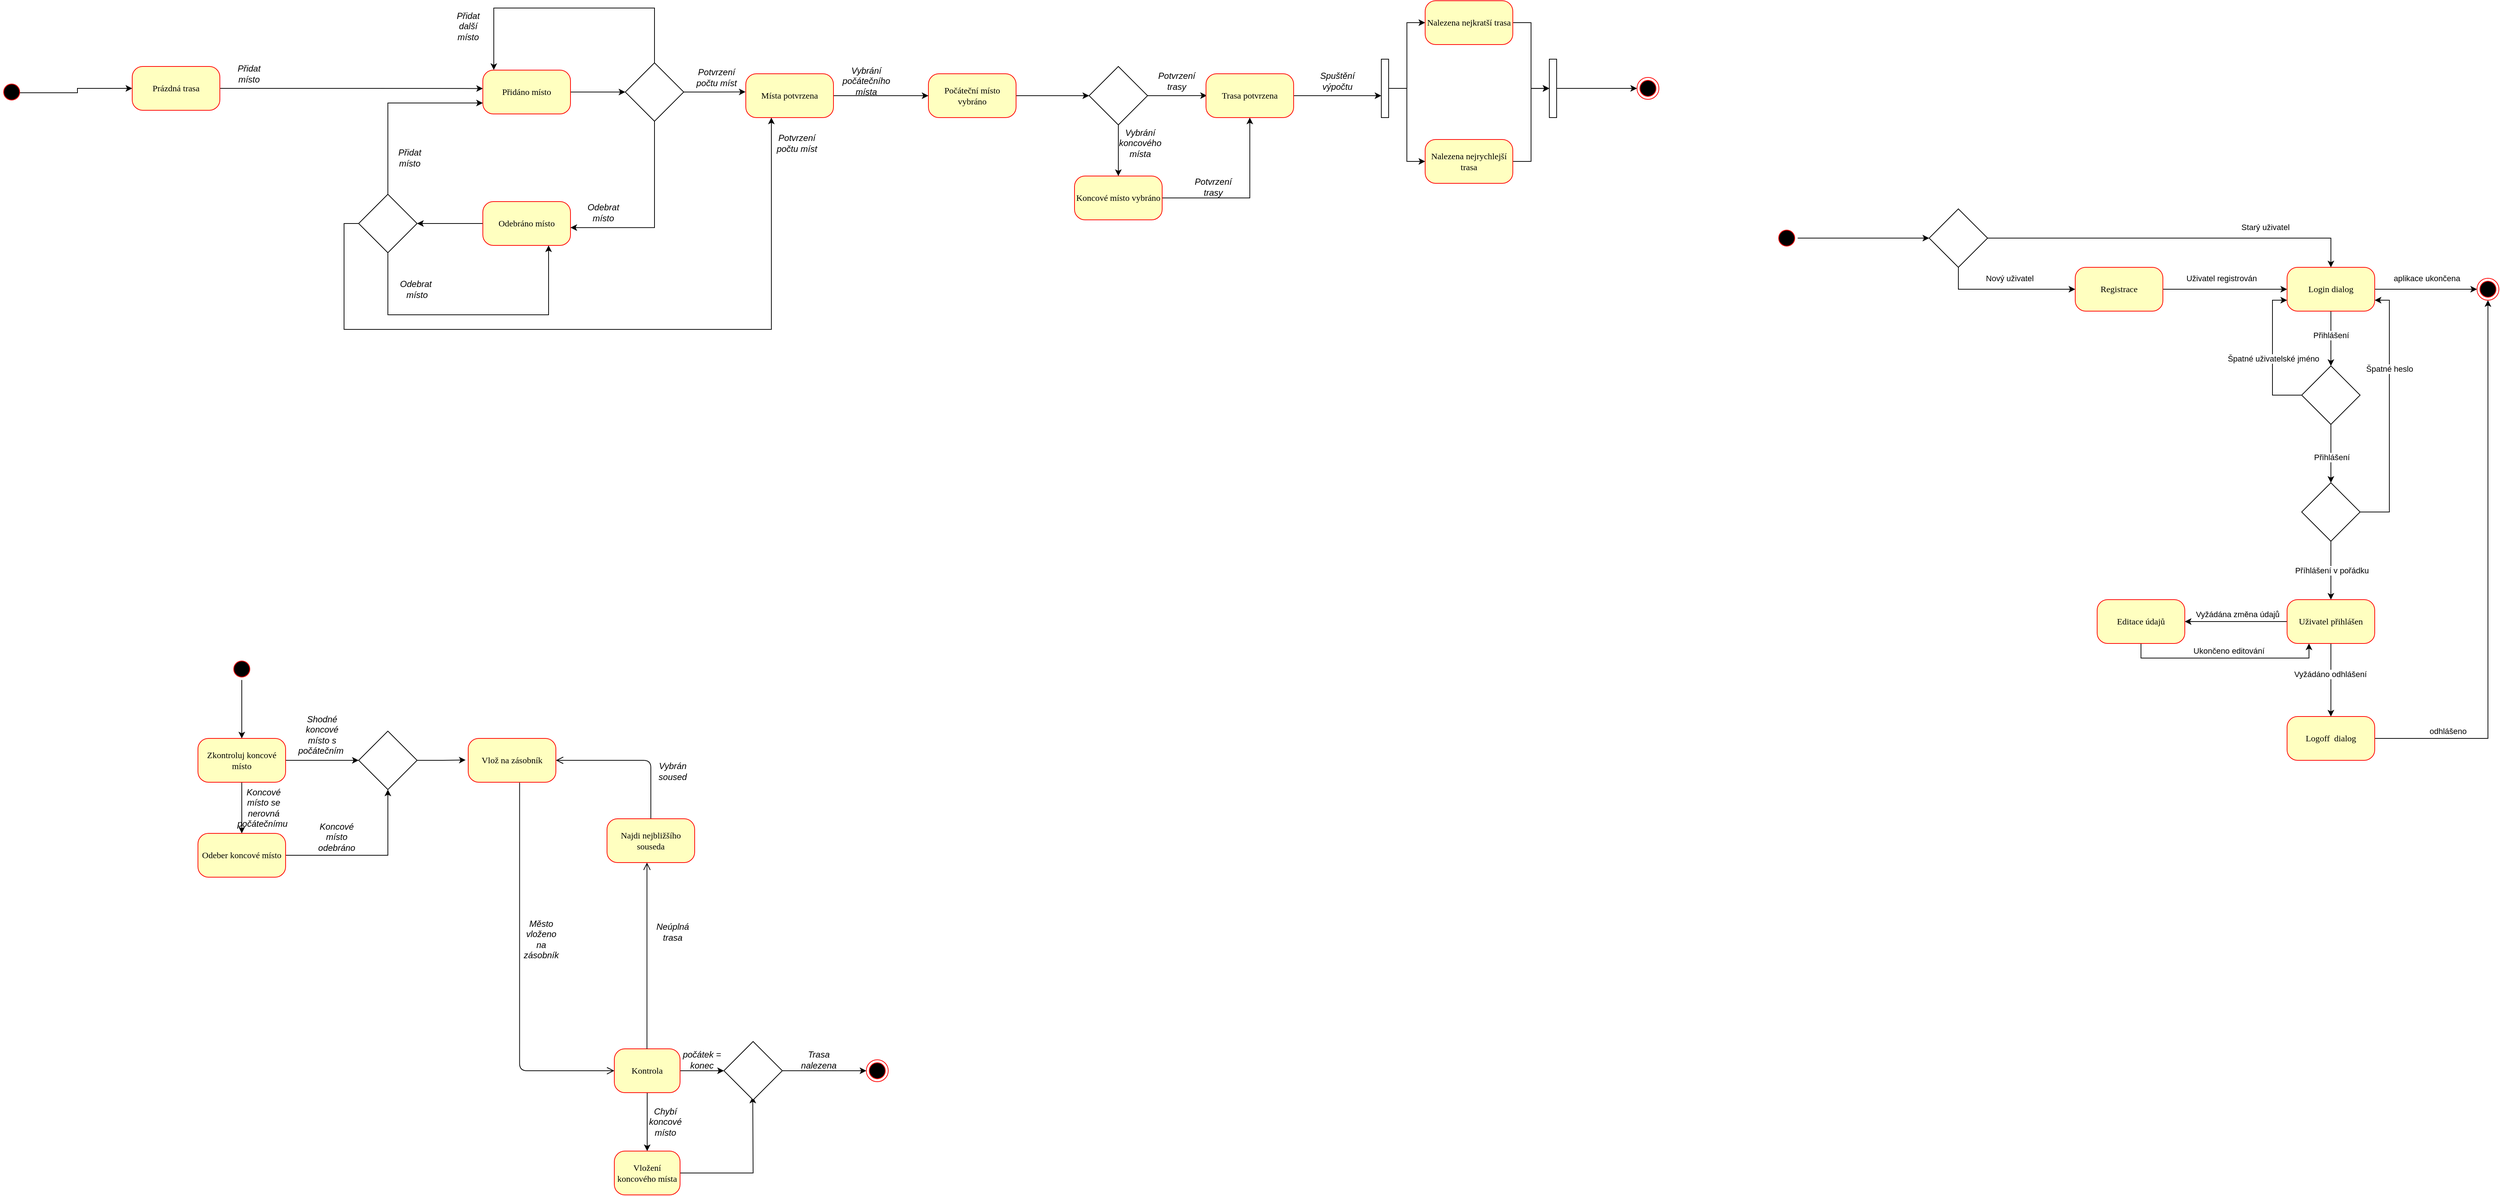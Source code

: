 <mxfile version="20.7.4" type="github">
  <diagram name="Page-1" id="58cdce13-f638-feb5-8d6f-7d28b1aa9fa0">
    <mxGraphModel dx="954" dy="647" grid="1" gridSize="10" guides="1" tooltips="1" connect="1" arrows="1" fold="1" page="1" pageScale="1" pageWidth="1100" pageHeight="850" background="none" math="0" shadow="0">
      <root>
        <mxCell id="0" />
        <mxCell id="1" parent="0" />
        <mxCell id="BiViNPcqUaIFcpwJiyQU-46" style="edgeStyle=orthogonalEdgeStyle;rounded=0;orthogonalLoop=1;jettySize=auto;html=1;entryX=0;entryY=0.5;entryDx=0;entryDy=0;strokeColor=#000000;exitX=0.533;exitY=0.157;exitDx=0;exitDy=0;exitPerimeter=0;" parent="1" source="382b91b5511bd0f7-1" target="BiViNPcqUaIFcpwJiyQU-37" edge="1">
          <mxGeometry relative="1" as="geometry" />
        </mxCell>
        <mxCell id="382b91b5511bd0f7-1" value="" style="ellipse;html=1;shape=startState;fillColor=#000000;strokeColor=#ff0000;rounded=1;shadow=0;comic=0;labelBackgroundColor=none;fontFamily=Verdana;fontSize=12;fontColor=#000000;align=center;direction=south;" parent="1" vertex="1">
          <mxGeometry x="30" y="260" width="30" height="30" as="geometry" />
        </mxCell>
        <mxCell id="W7RUWRkz4a25AT46Alot-99" style="edgeStyle=orthogonalEdgeStyle;rounded=0;orthogonalLoop=1;jettySize=auto;html=1;entryX=0.001;entryY=0.42;entryDx=0;entryDy=0;entryPerimeter=0;" parent="1" source="BiViNPcqUaIFcpwJiyQU-37" target="BiViNPcqUaIFcpwJiyQU-40" edge="1">
          <mxGeometry relative="1" as="geometry">
            <mxPoint x="520" y="275.0" as="targetPoint" />
            <Array as="points" />
          </mxGeometry>
        </mxCell>
        <mxCell id="BiViNPcqUaIFcpwJiyQU-37" value="Prázdná trasa" style="rounded=1;whiteSpace=wrap;html=1;arcSize=24;fillColor=#ffffc0;strokeColor=#ff0000;shadow=0;comic=0;labelBackgroundColor=none;fontFamily=Verdana;fontSize=12;fontColor=#000000;align=center;" parent="1" vertex="1">
          <mxGeometry x="210" y="240" width="120" height="60" as="geometry" />
        </mxCell>
        <mxCell id="W7RUWRkz4a25AT46Alot-118" style="edgeStyle=orthogonalEdgeStyle;rounded=0;orthogonalLoop=1;jettySize=auto;html=1;entryX=0;entryY=0.5;entryDx=0;entryDy=0;" parent="1" source="BiViNPcqUaIFcpwJiyQU-40" target="W7RUWRkz4a25AT46Alot-117" edge="1">
          <mxGeometry relative="1" as="geometry" />
        </mxCell>
        <mxCell id="BiViNPcqUaIFcpwJiyQU-40" value="Přidáno místo" style="rounded=1;whiteSpace=wrap;html=1;arcSize=24;fillColor=#ffffc0;strokeColor=#ff0000;shadow=0;comic=0;labelBackgroundColor=none;fontFamily=Verdana;fontSize=12;fontColor=#000000;align=center;" parent="1" vertex="1">
          <mxGeometry x="690" y="245" width="120" height="60" as="geometry" />
        </mxCell>
        <mxCell id="W7RUWRkz4a25AT46Alot-1" style="edgeStyle=orthogonalEdgeStyle;rounded=0;orthogonalLoop=1;jettySize=auto;html=1;entryX=0.5;entryY=0;entryDx=0;entryDy=0;strokeColor=#000000;" parent="1" source="W7RUWRkz4a25AT46Alot-2" target="W7RUWRkz4a25AT46Alot-24" edge="1">
          <mxGeometry relative="1" as="geometry" />
        </mxCell>
        <mxCell id="W7RUWRkz4a25AT46Alot-2" value="" style="ellipse;html=1;shape=startState;fillColor=#000000;strokeColor=#ff0000;rounded=1;shadow=0;comic=0;labelBackgroundColor=none;fontFamily=Verdana;fontSize=12;fontColor=#000000;align=center;direction=south;" parent="1" vertex="1">
          <mxGeometry x="345" y="1050" width="30" height="30" as="geometry" />
        </mxCell>
        <mxCell id="W7RUWRkz4a25AT46Alot-3" value="" style="edgeStyle=orthogonalEdgeStyle;rounded=0;orthogonalLoop=1;jettySize=auto;html=1;entryX=0.494;entryY=0.944;entryDx=0;entryDy=0;exitX=1;exitY=0.5;exitDx=0;exitDy=0;entryPerimeter=0;" parent="1" source="W7RUWRkz4a25AT46Alot-17" edge="1">
          <mxGeometry relative="1" as="geometry">
            <mxPoint x="1059.52" y="1650.52" as="targetPoint" />
          </mxGeometry>
        </mxCell>
        <mxCell id="W7RUWRkz4a25AT46Alot-4" value="" style="edgeStyle=orthogonalEdgeStyle;rounded=0;orthogonalLoop=1;jettySize=auto;html=1;" parent="1" source="W7RUWRkz4a25AT46Alot-6" target="W7RUWRkz4a25AT46Alot-17" edge="1">
          <mxGeometry relative="1" as="geometry" />
        </mxCell>
        <mxCell id="W7RUWRkz4a25AT46Alot-5" value="" style="edgeStyle=orthogonalEdgeStyle;rounded=0;orthogonalLoop=1;jettySize=auto;html=1;" parent="1" source="W7RUWRkz4a25AT46Alot-6" edge="1">
          <mxGeometry relative="1" as="geometry">
            <mxPoint x="1020" y="1615" as="targetPoint" />
          </mxGeometry>
        </mxCell>
        <mxCell id="W7RUWRkz4a25AT46Alot-6" value="Kontrola" style="rounded=1;whiteSpace=wrap;html=1;arcSize=24;fillColor=#ffffc0;strokeColor=#ff0000;shadow=0;comic=0;labelBackgroundColor=none;fontFamily=Verdana;fontSize=12;fontColor=#000000;align=center;" parent="1" vertex="1">
          <mxGeometry x="870" y="1585" width="90" height="60" as="geometry" />
        </mxCell>
        <mxCell id="W7RUWRkz4a25AT46Alot-7" value="Vlož na zásobník" style="rounded=1;whiteSpace=wrap;html=1;arcSize=24;fillColor=#ffffc0;strokeColor=#ff0000;shadow=0;comic=0;labelBackgroundColor=none;fontFamily=Verdana;fontSize=12;fontColor=#000000;align=center;" parent="1" vertex="1">
          <mxGeometry x="670" y="1160" width="120" height="60" as="geometry" />
        </mxCell>
        <mxCell id="W7RUWRkz4a25AT46Alot-8" style="edgeStyle=orthogonalEdgeStyle;html=1;labelBackgroundColor=none;endArrow=open;endSize=8;strokeColor=#000000;fontFamily=Verdana;fontSize=12;align=left;exitX=0.5;exitY=0;exitDx=0;exitDy=0;entryX=1;entryY=0.5;entryDx=0;entryDy=0;" parent="1" source="W7RUWRkz4a25AT46Alot-14" target="W7RUWRkz4a25AT46Alot-7" edge="1">
          <mxGeometry relative="1" as="geometry">
            <Array as="points">
              <mxPoint x="920" y="1190" />
            </Array>
            <mxPoint x="860" y="1190" as="targetPoint" />
          </mxGeometry>
        </mxCell>
        <mxCell id="W7RUWRkz4a25AT46Alot-9" style="edgeStyle=orthogonalEdgeStyle;html=1;labelBackgroundColor=none;endArrow=open;endSize=8;strokeColor=#000000;fontFamily=Verdana;fontSize=12;align=left;" parent="1" edge="1">
          <mxGeometry relative="1" as="geometry">
            <mxPoint x="914.7" y="1585" as="sourcePoint" />
            <mxPoint x="914.7" y="1330" as="targetPoint" />
            <Array as="points">
              <mxPoint x="914.7" y="1365" />
            </Array>
          </mxGeometry>
        </mxCell>
        <mxCell id="W7RUWRkz4a25AT46Alot-10" style="edgeStyle=orthogonalEdgeStyle;rounded=0;orthogonalLoop=1;jettySize=auto;html=1;exitX=1;exitY=0.5;exitDx=0;exitDy=0;" parent="1" source="W7RUWRkz4a25AT46Alot-18" target="W7RUWRkz4a25AT46Alot-19" edge="1">
          <mxGeometry relative="1" as="geometry">
            <mxPoint x="1160" y="1615" as="sourcePoint" />
          </mxGeometry>
        </mxCell>
        <mxCell id="W7RUWRkz4a25AT46Alot-11" value="&lt;i&gt;Neúplná trasa&lt;/i&gt;" style="text;html=1;strokeColor=none;fillColor=none;align=center;verticalAlign=middle;whiteSpace=wrap;rounded=0;" parent="1" vertex="1">
          <mxGeometry x="920" y="1410" width="60" height="30" as="geometry" />
        </mxCell>
        <mxCell id="W7RUWRkz4a25AT46Alot-12" style="edgeStyle=orthogonalEdgeStyle;html=1;labelBackgroundColor=none;endArrow=open;endSize=8;strokeColor=#000000;fontFamily=Verdana;fontSize=12;align=left;exitX=0.586;exitY=1.011;exitDx=0;exitDy=0;exitPerimeter=0;entryX=0;entryY=0.5;entryDx=0;entryDy=0;" parent="1" source="W7RUWRkz4a25AT46Alot-7" target="W7RUWRkz4a25AT46Alot-6" edge="1">
          <mxGeometry relative="1" as="geometry">
            <mxPoint x="740" y="1230" as="sourcePoint" />
            <mxPoint x="860" y="1620" as="targetPoint" />
            <Array as="points">
              <mxPoint x="740" y="1615" />
            </Array>
          </mxGeometry>
        </mxCell>
        <mxCell id="W7RUWRkz4a25AT46Alot-13" value="&lt;i&gt;Město vloženo na zásobník&lt;/i&gt;" style="text;html=1;strokeColor=none;fillColor=none;align=center;verticalAlign=middle;whiteSpace=wrap;rounded=0;" parent="1" vertex="1">
          <mxGeometry x="740" y="1420" width="60" height="30" as="geometry" />
        </mxCell>
        <mxCell id="W7RUWRkz4a25AT46Alot-14" value="Najdi nejbližšího souseda" style="rounded=1;whiteSpace=wrap;html=1;arcSize=24;fillColor=#ffffc0;strokeColor=#ff0000;shadow=0;comic=0;labelBackgroundColor=none;fontFamily=Verdana;fontSize=12;fontColor=#000000;align=center;" parent="1" vertex="1">
          <mxGeometry x="860" y="1270" width="120" height="60" as="geometry" />
        </mxCell>
        <mxCell id="W7RUWRkz4a25AT46Alot-15" value="&lt;i&gt;Trasa nalezena&lt;/i&gt;" style="text;html=1;strokeColor=none;fillColor=none;align=center;verticalAlign=middle;whiteSpace=wrap;rounded=0;" parent="1" vertex="1">
          <mxGeometry x="1120" y="1585" width="60" height="30" as="geometry" />
        </mxCell>
        <mxCell id="W7RUWRkz4a25AT46Alot-16" value="&lt;i&gt;Vybrán soused&lt;/i&gt;" style="text;html=1;strokeColor=none;fillColor=none;align=center;verticalAlign=middle;whiteSpace=wrap;rounded=0;" parent="1" vertex="1">
          <mxGeometry x="920" y="1190" width="60" height="30" as="geometry" />
        </mxCell>
        <mxCell id="W7RUWRkz4a25AT46Alot-17" value="Vložení koncového místa" style="rounded=1;whiteSpace=wrap;html=1;arcSize=24;fillColor=#ffffc0;strokeColor=#ff0000;shadow=0;comic=0;labelBackgroundColor=none;fontFamily=Verdana;fontSize=12;fontColor=#000000;align=center;" parent="1" vertex="1">
          <mxGeometry x="870" y="1725" width="90" height="60" as="geometry" />
        </mxCell>
        <mxCell id="W7RUWRkz4a25AT46Alot-18" value="" style="rhombus;whiteSpace=wrap;html=1;" parent="1" vertex="1">
          <mxGeometry x="1020" y="1575" width="80" height="80" as="geometry" />
        </mxCell>
        <mxCell id="W7RUWRkz4a25AT46Alot-19" value="" style="ellipse;html=1;shape=endState;fillColor=#000000;strokeColor=#ff0000;" parent="1" vertex="1">
          <mxGeometry x="1215" y="1600" width="30" height="30" as="geometry" />
        </mxCell>
        <mxCell id="W7RUWRkz4a25AT46Alot-20" value="&lt;i&gt;Chybí koncové místo&lt;/i&gt;" style="text;html=1;strokeColor=none;fillColor=none;align=center;verticalAlign=middle;whiteSpace=wrap;rounded=0;" parent="1" vertex="1">
          <mxGeometry x="910" y="1670" width="60" height="30" as="geometry" />
        </mxCell>
        <mxCell id="W7RUWRkz4a25AT46Alot-21" value="&lt;i&gt;počátek = konec&lt;/i&gt;" style="text;html=1;strokeColor=none;fillColor=none;align=center;verticalAlign=middle;whiteSpace=wrap;rounded=0;" parent="1" vertex="1">
          <mxGeometry x="960" y="1585" width="60" height="30" as="geometry" />
        </mxCell>
        <mxCell id="W7RUWRkz4a25AT46Alot-22" value="" style="edgeStyle=orthogonalEdgeStyle;rounded=0;orthogonalLoop=1;jettySize=auto;html=1;strokeColor=#000000;" parent="1" source="W7RUWRkz4a25AT46Alot-24" target="W7RUWRkz4a25AT46Alot-26" edge="1">
          <mxGeometry relative="1" as="geometry" />
        </mxCell>
        <mxCell id="W7RUWRkz4a25AT46Alot-23" style="edgeStyle=orthogonalEdgeStyle;rounded=0;orthogonalLoop=1;jettySize=auto;html=1;strokeColor=#000000;" parent="1" source="W7RUWRkz4a25AT46Alot-24" target="W7RUWRkz4a25AT46Alot-28" edge="1">
          <mxGeometry relative="1" as="geometry" />
        </mxCell>
        <mxCell id="W7RUWRkz4a25AT46Alot-24" value="Zkontroluj koncové místo" style="rounded=1;whiteSpace=wrap;html=1;arcSize=24;fillColor=#ffffc0;strokeColor=#ff0000;shadow=0;comic=0;labelBackgroundColor=none;fontFamily=Verdana;fontSize=12;fontColor=#000000;align=center;" parent="1" vertex="1">
          <mxGeometry x="300" y="1160" width="120" height="60" as="geometry" />
        </mxCell>
        <mxCell id="W7RUWRkz4a25AT46Alot-25" style="edgeStyle=orthogonalEdgeStyle;rounded=0;orthogonalLoop=1;jettySize=auto;html=1;entryX=0.5;entryY=1;entryDx=0;entryDy=0;strokeColor=#000000;" parent="1" source="W7RUWRkz4a25AT46Alot-26" target="W7RUWRkz4a25AT46Alot-28" edge="1">
          <mxGeometry relative="1" as="geometry" />
        </mxCell>
        <mxCell id="W7RUWRkz4a25AT46Alot-26" value="Odeber koncové místo" style="rounded=1;whiteSpace=wrap;html=1;arcSize=24;fillColor=#ffffc0;strokeColor=#ff0000;shadow=0;comic=0;labelBackgroundColor=none;fontFamily=Verdana;fontSize=12;fontColor=#000000;align=center;" parent="1" vertex="1">
          <mxGeometry x="300" y="1290" width="120" height="60" as="geometry" />
        </mxCell>
        <mxCell id="W7RUWRkz4a25AT46Alot-27" style="edgeStyle=orthogonalEdgeStyle;rounded=0;orthogonalLoop=1;jettySize=auto;html=1;entryX=-0.03;entryY=0.493;entryDx=0;entryDy=0;entryPerimeter=0;strokeColor=#000000;" parent="1" source="W7RUWRkz4a25AT46Alot-28" target="W7RUWRkz4a25AT46Alot-7" edge="1">
          <mxGeometry relative="1" as="geometry" />
        </mxCell>
        <mxCell id="W7RUWRkz4a25AT46Alot-28" value="" style="rhombus;whiteSpace=wrap;html=1;" parent="1" vertex="1">
          <mxGeometry x="520" y="1150" width="80" height="80" as="geometry" />
        </mxCell>
        <mxCell id="W7RUWRkz4a25AT46Alot-29" value="&lt;i&gt;Koncové místo odebráno&lt;/i&gt;" style="text;html=1;strokeColor=none;fillColor=none;align=center;verticalAlign=middle;whiteSpace=wrap;rounded=0;" parent="1" vertex="1">
          <mxGeometry x="460" y="1280" width="60" height="30" as="geometry" />
        </mxCell>
        <mxCell id="W7RUWRkz4a25AT46Alot-30" value="&lt;i&gt;Shodné koncové místo s počátečním&amp;nbsp;&lt;/i&gt;" style="text;html=1;strokeColor=none;fillColor=none;align=center;verticalAlign=middle;whiteSpace=wrap;rounded=0;" parent="1" vertex="1">
          <mxGeometry x="440" y="1140" width="60" height="30" as="geometry" />
        </mxCell>
        <mxCell id="W7RUWRkz4a25AT46Alot-31" value="&lt;i&gt;Koncové místo se nerovná počátečnímu&amp;nbsp;&lt;/i&gt;" style="text;html=1;strokeColor=none;fillColor=none;align=center;verticalAlign=middle;whiteSpace=wrap;rounded=0;" parent="1" vertex="1">
          <mxGeometry x="360" y="1240" width="60" height="30" as="geometry" />
        </mxCell>
        <mxCell id="W7RUWRkz4a25AT46Alot-105" style="edgeStyle=orthogonalEdgeStyle;rounded=0;orthogonalLoop=1;jettySize=auto;html=1;entryX=1;entryY=0.5;entryDx=0;entryDy=0;" parent="1" source="W7RUWRkz4a25AT46Alot-33" target="W7RUWRkz4a25AT46Alot-104" edge="1">
          <mxGeometry relative="1" as="geometry" />
        </mxCell>
        <mxCell id="W7RUWRkz4a25AT46Alot-33" value="Odebráno místo" style="rounded=1;whiteSpace=wrap;html=1;arcSize=24;fillColor=#ffffc0;strokeColor=#ff0000;shadow=0;comic=0;labelBackgroundColor=none;fontFamily=Verdana;fontSize=12;fontColor=#000000;align=center;" parent="1" vertex="1">
          <mxGeometry x="690" y="425" width="120" height="60" as="geometry" />
        </mxCell>
        <mxCell id="W7RUWRkz4a25AT46Alot-51" value="" style="ellipse;html=1;shape=endState;fillColor=#000000;strokeColor=#ff0000;" parent="1" vertex="1">
          <mxGeometry x="2270.04" y="255" width="30" height="30" as="geometry" />
        </mxCell>
        <mxCell id="W7RUWRkz4a25AT46Alot-64" style="edgeStyle=orthogonalEdgeStyle;rounded=0;orthogonalLoop=1;jettySize=auto;html=1;entryX=0.011;entryY=0.501;entryDx=0;entryDy=0;entryPerimeter=0;" parent="1" source="W7RUWRkz4a25AT46Alot-54" target="W7RUWRkz4a25AT46Alot-57" edge="1">
          <mxGeometry relative="1" as="geometry" />
        </mxCell>
        <mxCell id="W7RUWRkz4a25AT46Alot-54" value="Nalezena nejrychlejší trasa" style="rounded=1;whiteSpace=wrap;html=1;arcSize=24;fillColor=#ffffc0;strokeColor=#ff0000;shadow=0;comic=0;labelBackgroundColor=none;fontFamily=Verdana;fontSize=12;fontColor=#000000;align=center;" parent="1" vertex="1">
          <mxGeometry x="1980.04" y="340" width="120" height="60" as="geometry" />
        </mxCell>
        <mxCell id="W7RUWRkz4a25AT46Alot-61" style="edgeStyle=orthogonalEdgeStyle;rounded=0;orthogonalLoop=1;jettySize=auto;html=1;entryX=0;entryY=0.5;entryDx=0;entryDy=0;entryPerimeter=0;" parent="1" source="W7RUWRkz4a25AT46Alot-55" target="W7RUWRkz4a25AT46Alot-57" edge="1">
          <mxGeometry relative="1" as="geometry" />
        </mxCell>
        <mxCell id="W7RUWRkz4a25AT46Alot-55" value="Nalezena nejkratší trasa" style="rounded=1;whiteSpace=wrap;html=1;arcSize=24;fillColor=#ffffc0;strokeColor=#ff0000;shadow=0;comic=0;labelBackgroundColor=none;fontFamily=Verdana;fontSize=12;fontColor=#000000;align=center;" parent="1" vertex="1">
          <mxGeometry x="1980.04" y="150" width="120" height="60" as="geometry" />
        </mxCell>
        <mxCell id="W7RUWRkz4a25AT46Alot-59" style="edgeStyle=orthogonalEdgeStyle;rounded=0;orthogonalLoop=1;jettySize=auto;html=1;entryX=0;entryY=0.5;entryDx=0;entryDy=0;" parent="1" source="W7RUWRkz4a25AT46Alot-56" target="W7RUWRkz4a25AT46Alot-55" edge="1">
          <mxGeometry relative="1" as="geometry">
            <Array as="points">
              <mxPoint x="1955.04" y="270" />
              <mxPoint x="1955.04" y="180" />
            </Array>
          </mxGeometry>
        </mxCell>
        <mxCell id="W7RUWRkz4a25AT46Alot-60" style="edgeStyle=orthogonalEdgeStyle;rounded=0;orthogonalLoop=1;jettySize=auto;html=1;entryX=0;entryY=0.5;entryDx=0;entryDy=0;" parent="1" source="W7RUWRkz4a25AT46Alot-56" target="W7RUWRkz4a25AT46Alot-54" edge="1">
          <mxGeometry relative="1" as="geometry" />
        </mxCell>
        <mxCell id="W7RUWRkz4a25AT46Alot-56" value="" style="html=1;points=[];perimeter=orthogonalPerimeter;" parent="1" vertex="1">
          <mxGeometry x="1920.04" y="230" width="10" height="80" as="geometry" />
        </mxCell>
        <mxCell id="W7RUWRkz4a25AT46Alot-65" style="edgeStyle=orthogonalEdgeStyle;rounded=0;orthogonalLoop=1;jettySize=auto;html=1;entryX=0;entryY=0.5;entryDx=0;entryDy=0;" parent="1" source="W7RUWRkz4a25AT46Alot-57" target="W7RUWRkz4a25AT46Alot-51" edge="1">
          <mxGeometry relative="1" as="geometry" />
        </mxCell>
        <mxCell id="W7RUWRkz4a25AT46Alot-57" value="" style="html=1;points=[];perimeter=orthogonalPerimeter;" parent="1" vertex="1">
          <mxGeometry x="2150.04" y="230" width="10" height="80" as="geometry" />
        </mxCell>
        <mxCell id="W7RUWRkz4a25AT46Alot-73" value="&lt;i&gt;Spuštění výpočtu&lt;/i&gt;" style="text;html=1;strokeColor=none;fillColor=none;align=center;verticalAlign=middle;whiteSpace=wrap;rounded=0;" parent="1" vertex="1">
          <mxGeometry x="1830" y="245" width="60" height="30" as="geometry" />
        </mxCell>
        <mxCell id="W7RUWRkz4a25AT46Alot-89" style="edgeStyle=orthogonalEdgeStyle;rounded=0;orthogonalLoop=1;jettySize=auto;html=1;exitX=1;exitY=0.5;exitDx=0;exitDy=0;" parent="1" source="W7RUWRkz4a25AT46Alot-173" edge="1">
          <mxGeometry relative="1" as="geometry">
            <mxPoint x="1740" y="275.04" as="sourcePoint" />
            <mxPoint x="1920" y="280" as="targetPoint" />
            <Array as="points">
              <mxPoint x="1915" y="280" />
            </Array>
          </mxGeometry>
        </mxCell>
        <mxCell id="W7RUWRkz4a25AT46Alot-169" style="edgeStyle=orthogonalEdgeStyle;rounded=0;orthogonalLoop=1;jettySize=auto;html=1;" parent="1" source="W7RUWRkz4a25AT46Alot-92" target="W7RUWRkz4a25AT46Alot-168" edge="1">
          <mxGeometry relative="1" as="geometry" />
        </mxCell>
        <mxCell id="W7RUWRkz4a25AT46Alot-92" value="Počáteční místo vybráno" style="rounded=1;whiteSpace=wrap;html=1;arcSize=24;fillColor=#ffffc0;strokeColor=#ff0000;shadow=0;comic=0;labelBackgroundColor=none;fontFamily=Verdana;fontSize=12;fontColor=#000000;align=center;" parent="1" vertex="1">
          <mxGeometry x="1300" y="250" width="120" height="60" as="geometry" />
        </mxCell>
        <mxCell id="W7RUWRkz4a25AT46Alot-119" style="edgeStyle=orthogonalEdgeStyle;rounded=0;orthogonalLoop=1;jettySize=auto;html=1;entryX=0;entryY=0.75;entryDx=0;entryDy=0;" parent="1" source="W7RUWRkz4a25AT46Alot-104" target="BiViNPcqUaIFcpwJiyQU-40" edge="1">
          <mxGeometry relative="1" as="geometry">
            <mxPoint x="560" y="315.0" as="targetPoint" />
            <Array as="points">
              <mxPoint x="560" y="290" />
            </Array>
          </mxGeometry>
        </mxCell>
        <mxCell id="W7RUWRkz4a25AT46Alot-151" style="edgeStyle=orthogonalEdgeStyle;rounded=0;orthogonalLoop=1;jettySize=auto;html=1;entryX=0.75;entryY=1;entryDx=0;entryDy=0;" parent="1" source="W7RUWRkz4a25AT46Alot-104" target="W7RUWRkz4a25AT46Alot-33" edge="1">
          <mxGeometry relative="1" as="geometry">
            <mxPoint x="885" y="615" as="targetPoint" />
            <Array as="points">
              <mxPoint x="560" y="580" />
              <mxPoint x="780" y="580" />
            </Array>
          </mxGeometry>
        </mxCell>
        <mxCell id="W7RUWRkz4a25AT46Alot-157" style="edgeStyle=orthogonalEdgeStyle;rounded=0;orthogonalLoop=1;jettySize=auto;html=1;" parent="1" source="W7RUWRkz4a25AT46Alot-104" edge="1">
          <mxGeometry relative="1" as="geometry">
            <mxPoint x="1085" y="310" as="targetPoint" />
            <Array as="points">
              <mxPoint x="500" y="455" />
              <mxPoint x="500" y="600" />
              <mxPoint x="1085" y="600" />
            </Array>
          </mxGeometry>
        </mxCell>
        <mxCell id="W7RUWRkz4a25AT46Alot-104" value="" style="rhombus;whiteSpace=wrap;html=1;" parent="1" vertex="1">
          <mxGeometry x="520" y="415" width="80" height="80" as="geometry" />
        </mxCell>
        <mxCell id="W7RUWRkz4a25AT46Alot-133" style="edgeStyle=orthogonalEdgeStyle;rounded=0;orthogonalLoop=1;jettySize=auto;html=1;entryX=0.125;entryY=-0.004;entryDx=0;entryDy=0;entryPerimeter=0;" parent="1" source="W7RUWRkz4a25AT46Alot-117" target="BiViNPcqUaIFcpwJiyQU-40" edge="1">
          <mxGeometry relative="1" as="geometry">
            <Array as="points">
              <mxPoint x="925" y="160" />
              <mxPoint x="705" y="160" />
            </Array>
          </mxGeometry>
        </mxCell>
        <mxCell id="W7RUWRkz4a25AT46Alot-139" value="" style="edgeStyle=orthogonalEdgeStyle;rounded=0;orthogonalLoop=1;jettySize=auto;html=1;entryX=1;entryY=0.593;entryDx=0;entryDy=0;entryPerimeter=0;" parent="1" source="W7RUWRkz4a25AT46Alot-117" target="W7RUWRkz4a25AT46Alot-33" edge="1">
          <mxGeometry relative="1" as="geometry">
            <mxPoint x="925" y="415" as="targetPoint" />
            <Array as="points">
              <mxPoint x="925" y="461" />
            </Array>
          </mxGeometry>
        </mxCell>
        <mxCell id="W7RUWRkz4a25AT46Alot-154" style="edgeStyle=orthogonalEdgeStyle;rounded=0;orthogonalLoop=1;jettySize=auto;html=1;entryX=-0.003;entryY=0.414;entryDx=0;entryDy=0;entryPerimeter=0;" parent="1" source="W7RUWRkz4a25AT46Alot-117" target="W7RUWRkz4a25AT46Alot-160" edge="1">
          <mxGeometry relative="1" as="geometry">
            <mxPoint x="1045" y="275.0" as="targetPoint" />
          </mxGeometry>
        </mxCell>
        <mxCell id="W7RUWRkz4a25AT46Alot-117" value="" style="rhombus;whiteSpace=wrap;html=1;" parent="1" vertex="1">
          <mxGeometry x="885" y="235" width="80" height="80" as="geometry" />
        </mxCell>
        <mxCell id="W7RUWRkz4a25AT46Alot-126" value="&lt;i&gt;Přidat další místo&lt;/i&gt;" style="text;html=1;strokeColor=none;fillColor=none;align=center;verticalAlign=middle;whiteSpace=wrap;rounded=0;" parent="1" vertex="1">
          <mxGeometry x="640" y="170" width="60" height="30" as="geometry" />
        </mxCell>
        <mxCell id="W7RUWRkz4a25AT46Alot-127" value="&lt;i&gt;Přidat místo&lt;/i&gt;" style="text;html=1;strokeColor=none;fillColor=none;align=center;verticalAlign=middle;whiteSpace=wrap;rounded=0;" parent="1" vertex="1">
          <mxGeometry x="340" y="235" width="60" height="30" as="geometry" />
        </mxCell>
        <mxCell id="W7RUWRkz4a25AT46Alot-142" value="&lt;i&gt;Odebrat&amp;nbsp; místo&lt;/i&gt;" style="text;html=1;strokeColor=none;fillColor=none;align=center;verticalAlign=middle;whiteSpace=wrap;rounded=0;" parent="1" vertex="1">
          <mxGeometry x="570" y="530" width="60" height="30" as="geometry" />
        </mxCell>
        <mxCell id="W7RUWRkz4a25AT46Alot-143" value="&lt;i&gt;Přidat místo&lt;/i&gt;" style="text;html=1;strokeColor=none;fillColor=none;align=center;verticalAlign=middle;whiteSpace=wrap;rounded=0;" parent="1" vertex="1">
          <mxGeometry x="560" y="350" width="60" height="30" as="geometry" />
        </mxCell>
        <mxCell id="W7RUWRkz4a25AT46Alot-153" value="&lt;i&gt;Odebrat místo&lt;/i&gt;" style="text;html=1;strokeColor=none;fillColor=none;align=center;verticalAlign=middle;whiteSpace=wrap;rounded=0;" parent="1" vertex="1">
          <mxGeometry x="825" y="425" width="60" height="30" as="geometry" />
        </mxCell>
        <mxCell id="W7RUWRkz4a25AT46Alot-156" value="&lt;i&gt;Potvrzení počtu míst&lt;/i&gt;" style="text;html=1;strokeColor=none;fillColor=none;align=center;verticalAlign=middle;whiteSpace=wrap;rounded=0;" parent="1" vertex="1">
          <mxGeometry x="980" y="240" width="60" height="30" as="geometry" />
        </mxCell>
        <mxCell id="W7RUWRkz4a25AT46Alot-166" style="edgeStyle=orthogonalEdgeStyle;rounded=0;orthogonalLoop=1;jettySize=auto;html=1;entryX=0;entryY=0.5;entryDx=0;entryDy=0;" parent="1" source="W7RUWRkz4a25AT46Alot-160" target="W7RUWRkz4a25AT46Alot-92" edge="1">
          <mxGeometry relative="1" as="geometry" />
        </mxCell>
        <mxCell id="W7RUWRkz4a25AT46Alot-160" value="Místa potvrzena" style="rounded=1;whiteSpace=wrap;html=1;arcSize=24;fillColor=#ffffc0;strokeColor=#ff0000;shadow=0;comic=0;labelBackgroundColor=none;fontFamily=Verdana;fontSize=12;fontColor=#000000;align=center;" parent="1" vertex="1">
          <mxGeometry x="1050" y="250" width="120" height="60" as="geometry" />
        </mxCell>
        <mxCell id="W7RUWRkz4a25AT46Alot-164" value="&lt;i&gt;Potvrzení počtu míst&lt;/i&gt;" style="text;html=1;strokeColor=none;fillColor=none;align=center;verticalAlign=middle;whiteSpace=wrap;rounded=0;" parent="1" vertex="1">
          <mxGeometry x="1090" y="330" width="60" height="30" as="geometry" />
        </mxCell>
        <mxCell id="W7RUWRkz4a25AT46Alot-177" style="edgeStyle=orthogonalEdgeStyle;rounded=0;orthogonalLoop=1;jettySize=auto;html=1;entryX=0.5;entryY=1;entryDx=0;entryDy=0;" parent="1" source="W7RUWRkz4a25AT46Alot-167" target="W7RUWRkz4a25AT46Alot-173" edge="1">
          <mxGeometry relative="1" as="geometry" />
        </mxCell>
        <mxCell id="W7RUWRkz4a25AT46Alot-167" value="Koncové místo vybráno" style="rounded=1;whiteSpace=wrap;html=1;arcSize=24;fillColor=#ffffc0;strokeColor=#ff0000;shadow=0;comic=0;labelBackgroundColor=none;fontFamily=Verdana;fontSize=12;fontColor=#000000;align=center;" parent="1" vertex="1">
          <mxGeometry x="1500" y="390" width="120" height="60" as="geometry" />
        </mxCell>
        <mxCell id="W7RUWRkz4a25AT46Alot-170" style="edgeStyle=orthogonalEdgeStyle;rounded=0;orthogonalLoop=1;jettySize=auto;html=1;exitX=0.5;exitY=1;exitDx=0;exitDy=0;entryX=0.5;entryY=0;entryDx=0;entryDy=0;" parent="1" source="W7RUWRkz4a25AT46Alot-168" target="W7RUWRkz4a25AT46Alot-167" edge="1">
          <mxGeometry relative="1" as="geometry" />
        </mxCell>
        <mxCell id="W7RUWRkz4a25AT46Alot-175" style="edgeStyle=orthogonalEdgeStyle;rounded=0;orthogonalLoop=1;jettySize=auto;html=1;entryX=0.01;entryY=0.498;entryDx=0;entryDy=0;entryPerimeter=0;" parent="1" source="W7RUWRkz4a25AT46Alot-168" target="W7RUWRkz4a25AT46Alot-173" edge="1">
          <mxGeometry relative="1" as="geometry">
            <mxPoint x="1660" y="280" as="targetPoint" />
          </mxGeometry>
        </mxCell>
        <mxCell id="W7RUWRkz4a25AT46Alot-168" value="" style="rhombus;whiteSpace=wrap;html=1;" parent="1" vertex="1">
          <mxGeometry x="1520" y="240" width="80" height="80" as="geometry" />
        </mxCell>
        <mxCell id="W7RUWRkz4a25AT46Alot-173" value="Trasa potvrzena" style="rounded=1;whiteSpace=wrap;html=1;arcSize=24;fillColor=#ffffc0;strokeColor=#ff0000;shadow=0;comic=0;labelBackgroundColor=none;fontFamily=Verdana;fontSize=12;fontColor=#000000;align=center;" parent="1" vertex="1">
          <mxGeometry x="1680" y="250" width="120" height="60" as="geometry" />
        </mxCell>
        <mxCell id="W7RUWRkz4a25AT46Alot-178" value="&lt;i&gt;Vybrání koncového místa&lt;/i&gt;" style="text;html=1;strokeColor=none;fillColor=none;align=center;verticalAlign=middle;whiteSpace=wrap;rounded=0;" parent="1" vertex="1">
          <mxGeometry x="1560" y="330" width="60" height="30" as="geometry" />
        </mxCell>
        <mxCell id="W7RUWRkz4a25AT46Alot-179" value="&lt;i&gt;Potvrzení trasy&lt;/i&gt;" style="text;html=1;strokeColor=none;fillColor=none;align=center;verticalAlign=middle;whiteSpace=wrap;rounded=0;" parent="1" vertex="1">
          <mxGeometry x="1610" y="245" width="60" height="30" as="geometry" />
        </mxCell>
        <mxCell id="W7RUWRkz4a25AT46Alot-180" value="&lt;i&gt;Potvrzení trasy&lt;/i&gt;" style="text;html=1;strokeColor=none;fillColor=none;align=center;verticalAlign=middle;whiteSpace=wrap;rounded=0;" parent="1" vertex="1">
          <mxGeometry x="1660" y="390" width="60" height="30" as="geometry" />
        </mxCell>
        <mxCell id="W7RUWRkz4a25AT46Alot-181" value="&lt;i&gt;Vybrání počátečního místa&lt;/i&gt;" style="text;html=1;strokeColor=none;fillColor=none;align=center;verticalAlign=middle;whiteSpace=wrap;rounded=0;" parent="1" vertex="1">
          <mxGeometry x="1185" y="245" width="60" height="30" as="geometry" />
        </mxCell>
        <mxCell id="kkgXTIPJOHbGM4KhWFZF-6" style="edgeStyle=orthogonalEdgeStyle;rounded=0;orthogonalLoop=1;jettySize=auto;html=1;" edge="1" parent="1" source="kkgXTIPJOHbGM4KhWFZF-2" target="kkgXTIPJOHbGM4KhWFZF-5">
          <mxGeometry relative="1" as="geometry" />
        </mxCell>
        <mxCell id="kkgXTIPJOHbGM4KhWFZF-22" value="aplikace ukončena" style="edgeLabel;html=1;align=center;verticalAlign=middle;resizable=0;points=[];" vertex="1" connectable="0" parent="kkgXTIPJOHbGM4KhWFZF-6">
          <mxGeometry x="-0.325" y="-1" relative="1" as="geometry">
            <mxPoint x="23" y="-16" as="offset" />
          </mxGeometry>
        </mxCell>
        <mxCell id="kkgXTIPJOHbGM4KhWFZF-28" style="edgeStyle=orthogonalEdgeStyle;rounded=0;orthogonalLoop=1;jettySize=auto;html=1;entryX=0.5;entryY=0;entryDx=0;entryDy=0;" edge="1" parent="1" source="kkgXTIPJOHbGM4KhWFZF-2" target="kkgXTIPJOHbGM4KhWFZF-26">
          <mxGeometry relative="1" as="geometry" />
        </mxCell>
        <mxCell id="kkgXTIPJOHbGM4KhWFZF-32" value="Přihlášení" style="edgeLabel;html=1;align=center;verticalAlign=middle;resizable=0;points=[];" vertex="1" connectable="0" parent="kkgXTIPJOHbGM4KhWFZF-28">
          <mxGeometry x="-0.12" relative="1" as="geometry">
            <mxPoint as="offset" />
          </mxGeometry>
        </mxCell>
        <mxCell id="kkgXTIPJOHbGM4KhWFZF-2" value="Login dialog" style="rounded=1;whiteSpace=wrap;html=1;arcSize=24;fillColor=#ffffc0;strokeColor=#ff0000;shadow=0;comic=0;labelBackgroundColor=none;fontFamily=Verdana;fontSize=12;fontColor=#000000;align=center;" vertex="1" parent="1">
          <mxGeometry x="3160" y="515" width="120" height="60" as="geometry" />
        </mxCell>
        <mxCell id="kkgXTIPJOHbGM4KhWFZF-7" style="edgeStyle=orthogonalEdgeStyle;rounded=0;orthogonalLoop=1;jettySize=auto;html=1;entryX=0.5;entryY=1;entryDx=0;entryDy=0;" edge="1" parent="1" source="kkgXTIPJOHbGM4KhWFZF-3" target="kkgXTIPJOHbGM4KhWFZF-5">
          <mxGeometry relative="1" as="geometry" />
        </mxCell>
        <mxCell id="kkgXTIPJOHbGM4KhWFZF-40" value="odhlášeno" style="edgeLabel;html=1;align=center;verticalAlign=middle;resizable=0;points=[];" vertex="1" connectable="0" parent="kkgXTIPJOHbGM4KhWFZF-7">
          <mxGeometry x="-0.748" y="-1" relative="1" as="geometry">
            <mxPoint x="5" y="-11" as="offset" />
          </mxGeometry>
        </mxCell>
        <mxCell id="kkgXTIPJOHbGM4KhWFZF-3" value="Logoff &amp;nbsp;dialog" style="rounded=1;whiteSpace=wrap;html=1;arcSize=24;fillColor=#ffffc0;strokeColor=#ff0000;shadow=0;comic=0;labelBackgroundColor=none;fontFamily=Verdana;fontSize=12;fontColor=#000000;align=center;" vertex="1" parent="1">
          <mxGeometry x="3160" y="1130" width="120" height="60" as="geometry" />
        </mxCell>
        <mxCell id="kkgXTIPJOHbGM4KhWFZF-5" value="" style="ellipse;html=1;shape=endState;fillColor=#000000;strokeColor=#ff0000;" vertex="1" parent="1">
          <mxGeometry x="3420" y="530" width="30" height="30" as="geometry" />
        </mxCell>
        <mxCell id="kkgXTIPJOHbGM4KhWFZF-11" style="edgeStyle=orthogonalEdgeStyle;rounded=0;orthogonalLoop=1;jettySize=auto;html=1;entryX=0;entryY=0.5;entryDx=0;entryDy=0;" edge="1" parent="1" source="kkgXTIPJOHbGM4KhWFZF-8" target="kkgXTIPJOHbGM4KhWFZF-2">
          <mxGeometry relative="1" as="geometry" />
        </mxCell>
        <mxCell id="kkgXTIPJOHbGM4KhWFZF-16" value="Uživatel registrován" style="edgeLabel;html=1;align=center;verticalAlign=middle;resizable=0;points=[];" vertex="1" connectable="0" parent="kkgXTIPJOHbGM4KhWFZF-11">
          <mxGeometry x="0.208" y="-2" relative="1" as="geometry">
            <mxPoint x="-23" y="-17" as="offset" />
          </mxGeometry>
        </mxCell>
        <mxCell id="kkgXTIPJOHbGM4KhWFZF-8" value="Registrace" style="rounded=1;whiteSpace=wrap;html=1;arcSize=24;fillColor=#ffffc0;strokeColor=#ff0000;shadow=0;comic=0;labelBackgroundColor=none;fontFamily=Verdana;fontSize=12;fontColor=#000000;align=center;" vertex="1" parent="1">
          <mxGeometry x="2870" y="515" width="120" height="60" as="geometry" />
        </mxCell>
        <mxCell id="kkgXTIPJOHbGM4KhWFZF-10" style="edgeStyle=orthogonalEdgeStyle;rounded=0;orthogonalLoop=1;jettySize=auto;html=1;entryX=0;entryY=0.5;entryDx=0;entryDy=0;" edge="1" parent="1" source="kkgXTIPJOHbGM4KhWFZF-9" target="kkgXTIPJOHbGM4KhWFZF-19">
          <mxGeometry relative="1" as="geometry" />
        </mxCell>
        <mxCell id="kkgXTIPJOHbGM4KhWFZF-9" value="" style="ellipse;html=1;shape=startState;fillColor=#000000;strokeColor=#ff0000;rounded=1;shadow=0;comic=0;labelBackgroundColor=none;fontFamily=Verdana;fontSize=12;fontColor=#000000;align=center;direction=south;" vertex="1" parent="1">
          <mxGeometry x="2460" y="460" width="30" height="30" as="geometry" />
        </mxCell>
        <mxCell id="kkgXTIPJOHbGM4KhWFZF-52" style="edgeStyle=orthogonalEdgeStyle;rounded=0;orthogonalLoop=1;jettySize=auto;html=1;entryX=0.25;entryY=1;entryDx=0;entryDy=0;" edge="1" parent="1" source="kkgXTIPJOHbGM4KhWFZF-12" target="kkgXTIPJOHbGM4KhWFZF-51">
          <mxGeometry relative="1" as="geometry">
            <Array as="points">
              <mxPoint x="2960" y="1050" />
              <mxPoint x="3190" y="1050" />
            </Array>
          </mxGeometry>
        </mxCell>
        <mxCell id="kkgXTIPJOHbGM4KhWFZF-53" value="Ukončeno editování" style="edgeLabel;html=1;align=center;verticalAlign=middle;resizable=0;points=[];" vertex="1" connectable="0" parent="kkgXTIPJOHbGM4KhWFZF-52">
          <mxGeometry x="-0.274" y="3" relative="1" as="geometry">
            <mxPoint x="42" y="-7" as="offset" />
          </mxGeometry>
        </mxCell>
        <mxCell id="kkgXTIPJOHbGM4KhWFZF-12" value="Editace údajů" style="rounded=1;whiteSpace=wrap;html=1;arcSize=24;fillColor=#ffffc0;strokeColor=#ff0000;shadow=0;comic=0;labelBackgroundColor=none;fontFamily=Verdana;fontSize=12;fontColor=#000000;align=center;" vertex="1" parent="1">
          <mxGeometry x="2900" y="970" width="120" height="60" as="geometry" />
        </mxCell>
        <mxCell id="kkgXTIPJOHbGM4KhWFZF-20" style="edgeStyle=orthogonalEdgeStyle;rounded=0;orthogonalLoop=1;jettySize=auto;html=1;entryX=0;entryY=0.5;entryDx=0;entryDy=0;" edge="1" parent="1" source="kkgXTIPJOHbGM4KhWFZF-19" target="kkgXTIPJOHbGM4KhWFZF-8">
          <mxGeometry relative="1" as="geometry">
            <Array as="points">
              <mxPoint x="2710" y="545" />
            </Array>
          </mxGeometry>
        </mxCell>
        <mxCell id="kkgXTIPJOHbGM4KhWFZF-24" value="Nový uživatel" style="edgeLabel;html=1;align=center;verticalAlign=middle;resizable=0;points=[];" vertex="1" connectable="0" parent="kkgXTIPJOHbGM4KhWFZF-20">
          <mxGeometry x="-0.21" y="2" relative="1" as="geometry">
            <mxPoint x="25" y="-13" as="offset" />
          </mxGeometry>
        </mxCell>
        <mxCell id="kkgXTIPJOHbGM4KhWFZF-21" style="edgeStyle=orthogonalEdgeStyle;rounded=0;orthogonalLoop=1;jettySize=auto;html=1;entryX=0.5;entryY=0;entryDx=0;entryDy=0;" edge="1" parent="1" source="kkgXTIPJOHbGM4KhWFZF-19" target="kkgXTIPJOHbGM4KhWFZF-2">
          <mxGeometry relative="1" as="geometry" />
        </mxCell>
        <mxCell id="kkgXTIPJOHbGM4KhWFZF-23" value="Starý uživatel" style="edgeLabel;html=1;align=center;verticalAlign=middle;resizable=0;points=[];" vertex="1" connectable="0" parent="kkgXTIPJOHbGM4KhWFZF-21">
          <mxGeometry x="0.482" y="1" relative="1" as="geometry">
            <mxPoint x="2" y="-14" as="offset" />
          </mxGeometry>
        </mxCell>
        <mxCell id="kkgXTIPJOHbGM4KhWFZF-19" value="" style="rhombus;whiteSpace=wrap;html=1;" vertex="1" parent="1">
          <mxGeometry x="2670" y="435" width="80" height="80" as="geometry" />
        </mxCell>
        <mxCell id="kkgXTIPJOHbGM4KhWFZF-29" style="edgeStyle=orthogonalEdgeStyle;rounded=0;orthogonalLoop=1;jettySize=auto;html=1;entryX=0;entryY=0.75;entryDx=0;entryDy=0;" edge="1" parent="1" source="kkgXTIPJOHbGM4KhWFZF-26" target="kkgXTIPJOHbGM4KhWFZF-2">
          <mxGeometry relative="1" as="geometry">
            <mxPoint x="3140" y="580" as="targetPoint" />
            <Array as="points">
              <mxPoint x="3140" y="690" />
              <mxPoint x="3140" y="560" />
            </Array>
          </mxGeometry>
        </mxCell>
        <mxCell id="kkgXTIPJOHbGM4KhWFZF-30" value="Špatné uživatelské jméno" style="edgeLabel;html=1;align=center;verticalAlign=middle;resizable=0;points=[];" vertex="1" connectable="0" parent="kkgXTIPJOHbGM4KhWFZF-29">
          <mxGeometry x="-0.053" y="-1" relative="1" as="geometry">
            <mxPoint as="offset" />
          </mxGeometry>
        </mxCell>
        <mxCell id="kkgXTIPJOHbGM4KhWFZF-34" value="" style="edgeStyle=orthogonalEdgeStyle;rounded=0;orthogonalLoop=1;jettySize=auto;html=1;" edge="1" parent="1" source="kkgXTIPJOHbGM4KhWFZF-26" target="kkgXTIPJOHbGM4KhWFZF-33">
          <mxGeometry relative="1" as="geometry" />
        </mxCell>
        <mxCell id="kkgXTIPJOHbGM4KhWFZF-37" value="Přihlášení" style="edgeLabel;html=1;align=center;verticalAlign=middle;resizable=0;points=[];" vertex="1" connectable="0" parent="kkgXTIPJOHbGM4KhWFZF-34">
          <mxGeometry x="0.125" y="1" relative="1" as="geometry">
            <mxPoint as="offset" />
          </mxGeometry>
        </mxCell>
        <mxCell id="kkgXTIPJOHbGM4KhWFZF-26" value="" style="rhombus;whiteSpace=wrap;html=1;" vertex="1" parent="1">
          <mxGeometry x="3180" y="650" width="80" height="80" as="geometry" />
        </mxCell>
        <mxCell id="kkgXTIPJOHbGM4KhWFZF-35" style="edgeStyle=orthogonalEdgeStyle;rounded=0;orthogonalLoop=1;jettySize=auto;html=1;entryX=1;entryY=0.75;entryDx=0;entryDy=0;" edge="1" parent="1" source="kkgXTIPJOHbGM4KhWFZF-33" target="kkgXTIPJOHbGM4KhWFZF-2">
          <mxGeometry relative="1" as="geometry">
            <Array as="points">
              <mxPoint x="3300" y="850" />
              <mxPoint x="3300" y="560" />
            </Array>
          </mxGeometry>
        </mxCell>
        <mxCell id="kkgXTIPJOHbGM4KhWFZF-36" value="Špatné heslo" style="edgeLabel;html=1;align=center;verticalAlign=middle;resizable=0;points=[];" vertex="1" connectable="0" parent="kkgXTIPJOHbGM4KhWFZF-35">
          <mxGeometry x="0.349" relative="1" as="geometry">
            <mxPoint as="offset" />
          </mxGeometry>
        </mxCell>
        <mxCell id="kkgXTIPJOHbGM4KhWFZF-43" value="" style="edgeStyle=orthogonalEdgeStyle;rounded=0;orthogonalLoop=1;jettySize=auto;html=1;" edge="1" parent="1" source="kkgXTIPJOHbGM4KhWFZF-33">
          <mxGeometry relative="1" as="geometry">
            <mxPoint x="3220" y="970" as="targetPoint" />
          </mxGeometry>
        </mxCell>
        <mxCell id="kkgXTIPJOHbGM4KhWFZF-46" value="Příhlášení v pořádku" style="edgeLabel;html=1;align=center;verticalAlign=middle;resizable=0;points=[];" vertex="1" connectable="0" parent="kkgXTIPJOHbGM4KhWFZF-43">
          <mxGeometry relative="1" as="geometry">
            <mxPoint as="offset" />
          </mxGeometry>
        </mxCell>
        <mxCell id="kkgXTIPJOHbGM4KhWFZF-33" value="" style="rhombus;whiteSpace=wrap;html=1;" vertex="1" parent="1">
          <mxGeometry x="3180" y="810" width="80" height="80" as="geometry" />
        </mxCell>
        <mxCell id="kkgXTIPJOHbGM4KhWFZF-44" style="edgeStyle=orthogonalEdgeStyle;rounded=0;orthogonalLoop=1;jettySize=auto;html=1;entryX=1;entryY=0.5;entryDx=0;entryDy=0;exitX=0;exitY=0.5;exitDx=0;exitDy=0;" edge="1" parent="1" source="kkgXTIPJOHbGM4KhWFZF-51" target="kkgXTIPJOHbGM4KhWFZF-12">
          <mxGeometry relative="1" as="geometry">
            <mxPoint x="3180" y="1010" as="sourcePoint" />
          </mxGeometry>
        </mxCell>
        <mxCell id="kkgXTIPJOHbGM4KhWFZF-48" value="Vyžádána změna údajů" style="edgeLabel;html=1;align=center;verticalAlign=middle;resizable=0;points=[];" vertex="1" connectable="0" parent="kkgXTIPJOHbGM4KhWFZF-44">
          <mxGeometry x="0.188" y="-1" relative="1" as="geometry">
            <mxPoint x="15" y="-9" as="offset" />
          </mxGeometry>
        </mxCell>
        <mxCell id="kkgXTIPJOHbGM4KhWFZF-45" style="edgeStyle=orthogonalEdgeStyle;rounded=0;orthogonalLoop=1;jettySize=auto;html=1;entryX=0.5;entryY=0;entryDx=0;entryDy=0;exitX=0.5;exitY=1;exitDx=0;exitDy=0;" edge="1" parent="1" source="kkgXTIPJOHbGM4KhWFZF-51" target="kkgXTIPJOHbGM4KhWFZF-3">
          <mxGeometry relative="1" as="geometry">
            <mxPoint x="3220" y="1050" as="sourcePoint" />
          </mxGeometry>
        </mxCell>
        <mxCell id="kkgXTIPJOHbGM4KhWFZF-47" value="Vyžádáno odhlášení" style="edgeLabel;html=1;align=center;verticalAlign=middle;resizable=0;points=[];" vertex="1" connectable="0" parent="kkgXTIPJOHbGM4KhWFZF-45">
          <mxGeometry x="-0.175" y="-1" relative="1" as="geometry">
            <mxPoint as="offset" />
          </mxGeometry>
        </mxCell>
        <mxCell id="kkgXTIPJOHbGM4KhWFZF-51" value="Uživatel přihlášen" style="rounded=1;whiteSpace=wrap;html=1;arcSize=24;fillColor=#ffffc0;strokeColor=#ff0000;shadow=0;comic=0;labelBackgroundColor=none;fontFamily=Verdana;fontSize=12;fontColor=#000000;align=center;" vertex="1" parent="1">
          <mxGeometry x="3160" y="970" width="120" height="60" as="geometry" />
        </mxCell>
      </root>
    </mxGraphModel>
  </diagram>
</mxfile>
